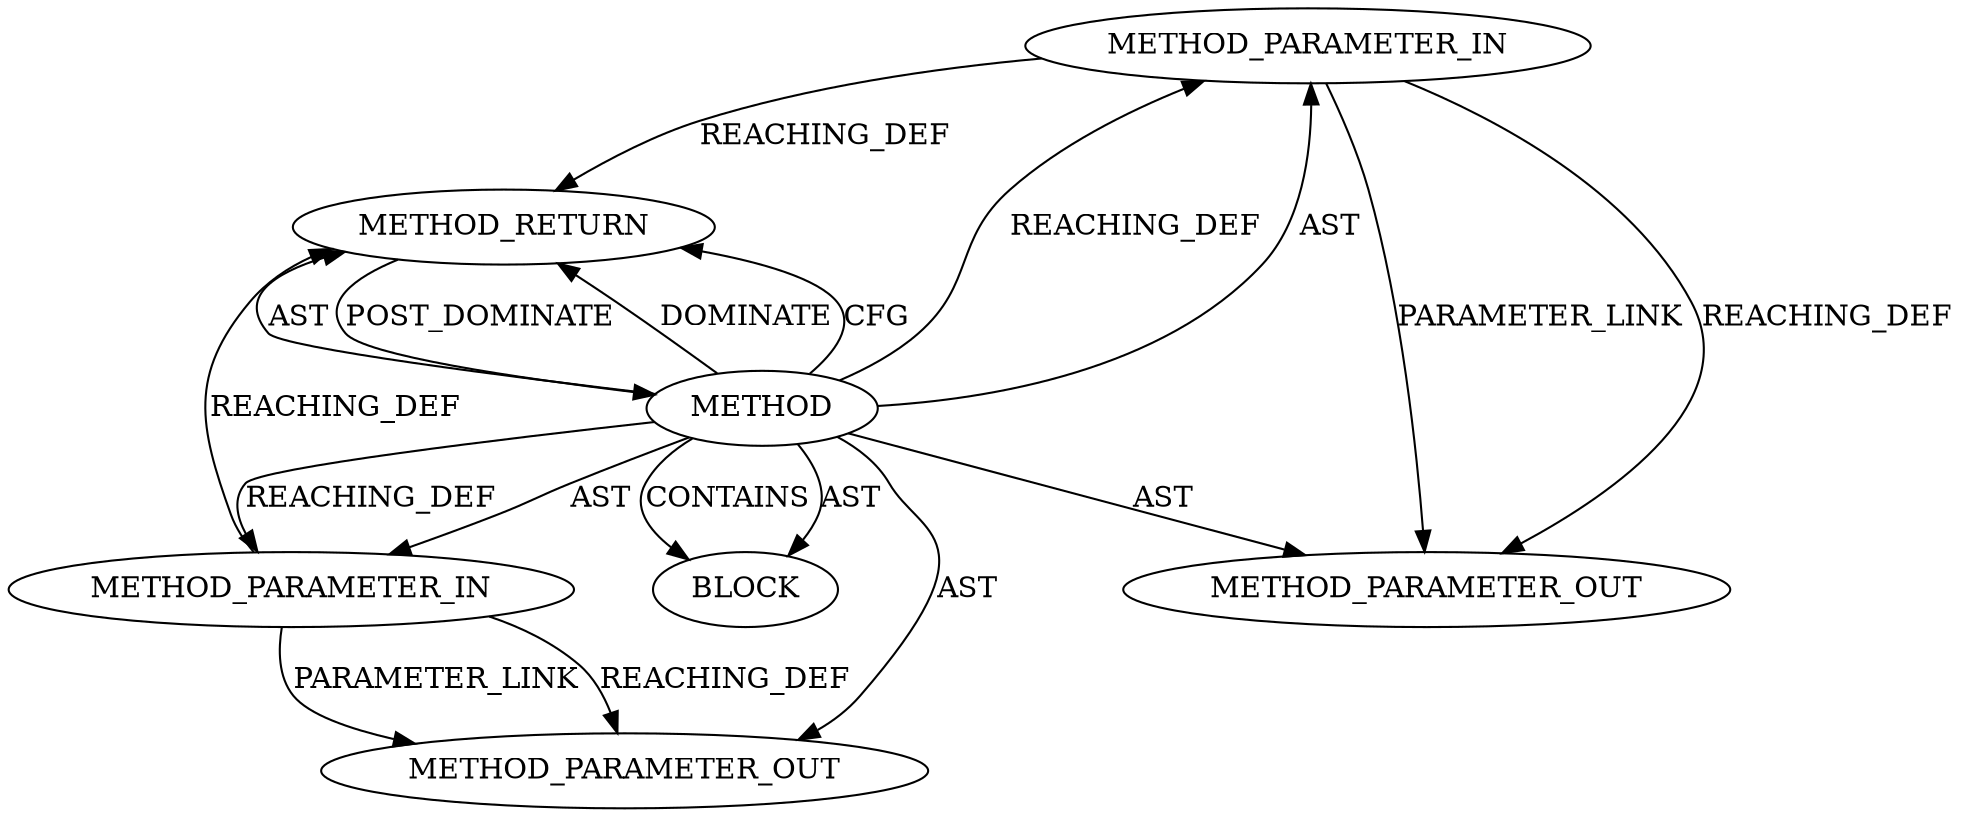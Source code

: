 digraph {
  25475 [label=METHOD_PARAMETER_IN ORDER=1 CODE="p1" IS_VARIADIC=false TYPE_FULL_NAME="ANY" EVALUATION_STRATEGY="BY_VALUE" INDEX=1 NAME="p1"]
  25477 [label=BLOCK ORDER=1 ARGUMENT_INDEX=1 CODE="<empty>" TYPE_FULL_NAME="ANY"]
  27200 [label=METHOD_PARAMETER_OUT ORDER=2 CODE="p2" IS_VARIADIC=false TYPE_FULL_NAME="ANY" EVALUATION_STRATEGY="BY_VALUE" INDEX=2 NAME="p2"]
  25478 [label=METHOD_RETURN ORDER=2 CODE="RET" TYPE_FULL_NAME="ANY" EVALUATION_STRATEGY="BY_VALUE"]
  25474 [label=METHOD AST_PARENT_TYPE="NAMESPACE_BLOCK" AST_PARENT_FULL_NAME="<global>" ORDER=0 CODE="<empty>" FULL_NAME="EVP_VerifyInit" IS_EXTERNAL=true FILENAME="<empty>" SIGNATURE="" NAME="EVP_VerifyInit"]
  27199 [label=METHOD_PARAMETER_OUT ORDER=1 CODE="p1" IS_VARIADIC=false TYPE_FULL_NAME="ANY" EVALUATION_STRATEGY="BY_VALUE" INDEX=1 NAME="p1"]
  25476 [label=METHOD_PARAMETER_IN ORDER=2 CODE="p2" IS_VARIADIC=false TYPE_FULL_NAME="ANY" EVALUATION_STRATEGY="BY_VALUE" INDEX=2 NAME="p2"]
  25474 -> 25476 [label=REACHING_DEF VARIABLE=""]
  25478 -> 25474 [label=POST_DOMINATE ]
  25475 -> 25478 [label=REACHING_DEF VARIABLE="p1"]
  25476 -> 27200 [label=PARAMETER_LINK ]
  25474 -> 27200 [label=AST ]
  25474 -> 25477 [label=AST ]
  25474 -> 27199 [label=AST ]
  25474 -> 25478 [label=DOMINATE ]
  25474 -> 25477 [label=CONTAINS ]
  25474 -> 25476 [label=AST ]
  25476 -> 25478 [label=REACHING_DEF VARIABLE="p2"]
  25474 -> 25475 [label=REACHING_DEF VARIABLE=""]
  25476 -> 27200 [label=REACHING_DEF VARIABLE="p2"]
  25474 -> 25478 [label=CFG ]
  25474 -> 25478 [label=AST ]
  25475 -> 27199 [label=PARAMETER_LINK ]
  25474 -> 25475 [label=AST ]
  25475 -> 27199 [label=REACHING_DEF VARIABLE="p1"]
}
